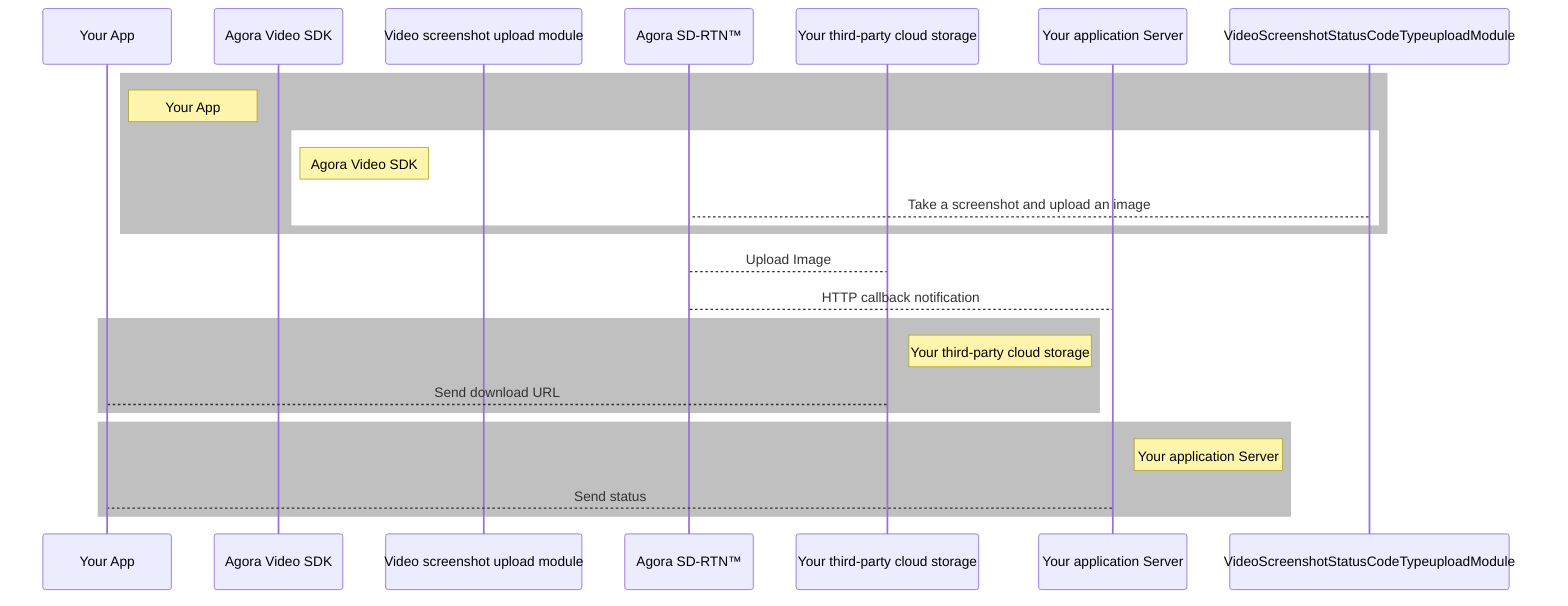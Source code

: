 sequenceDiagram
    participant YourApp as Your App
    participant AgoraVideoSDK as Agora Video SDK
    participant VideoScreenshotUploadModule as Video screenshot upload module
    participant AgoraSDRTN as Agora SD-RTN™
    participant ThirdPartyCloudStorage as Your third-party cloud storage
    participant ApplicationServer as Your application Server

    rect rgb(192, 192, 192)
        note right of YourApp: Your App
        rect rgb(255,255,255)
            note right of AgoraVideoSDK: Agora Video SDK
            VideoScreenshotStatusCodeTypeuploadModule --> AgoraSDRTN: Take a screenshot and upload an image
        end
    end

    AgoraSDRTN --> ThirdPartyCloudStorage: Upload Image
    AgoraSDRTN --> ApplicationServer: HTTP callback notification

    rect rgb(192, 192, 192)
        note right of ThirdPartyCloudStorage: Your third-party cloud storage
        ThirdPartyCloudStorage --> YourApp: Send download URL
    end

    rect rgb(192, 192, 192)
        note right of ApplicationServer: Your application Server
        ApplicationServer --> YourApp: Send status
    end